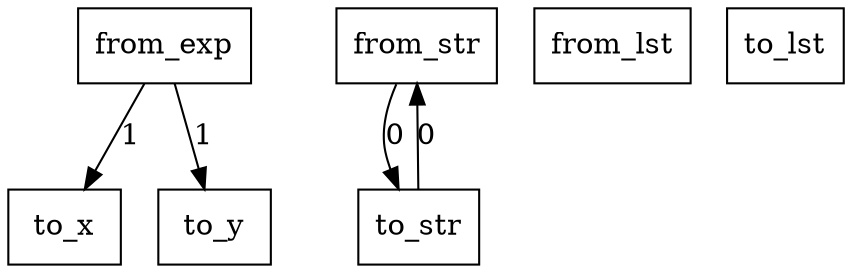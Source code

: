 digraph {
    graph [rankdir=TB
          ,bgcolor=transparent];
    node [shape=box
         ,fillcolor=white
         ,style=filled];
    0 [label=<from_exp>];
    1 [label=<from_str>];
    2 [label=<from_lst>];
    3 [label=<to_x>];
    4 [label=<to_str>];
    5 [label=<to_lst>];
    6 [label=<to_y>];
    0 -> 3 [label=1];
    0 -> 6 [label=1];
    1 -> 4 [label=0];
    4 -> 1 [label=0];
}